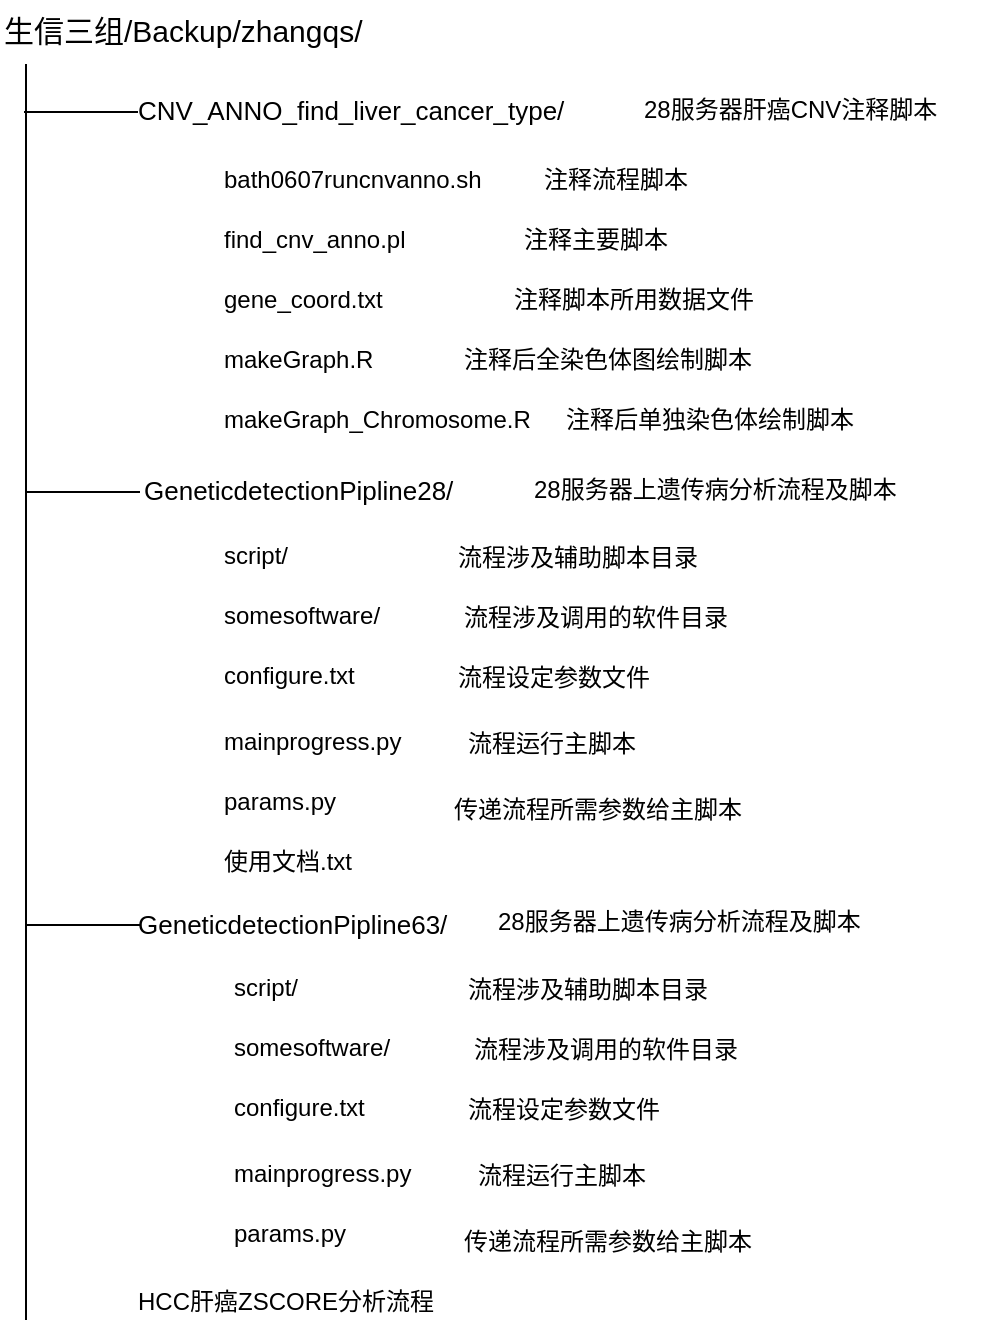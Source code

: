 <mxfile version="10.8.9" type="github"><diagram id="uSwHeNnN7k_FUcRtIJBM" name="Page-1"><mxGraphModel dx="1302" dy="756" grid="1" gridSize="10" guides="1" tooltips="1" connect="1" arrows="1" fold="1" page="1" pageScale="1" pageWidth="583" pageHeight="413" math="0" shadow="0"><root><mxCell id="0"/><mxCell id="1" parent="0"/><mxCell id="jwFbUUHp2pP8ieXxaINL-1" value="&lt;font style=&quot;font-size: 15px&quot;&gt;生信三组/Backup/zhangqs/&lt;/font&gt;" style="text;html=1;" vertex="1" parent="1"><mxGeometry x="10" y="10" width="170" height="30" as="geometry"/></mxCell><mxCell id="jwFbUUHp2pP8ieXxaINL-2" value="&lt;font style=&quot;font-size: 13px&quot;&gt;CNV_ANNO_find_liver_cancer_type/&lt;/font&gt;" style="text;html=1;" vertex="1" parent="1"><mxGeometry x="77" y="50.5" width="220" height="30" as="geometry"/></mxCell><mxCell id="jwFbUUHp2pP8ieXxaINL-3" value="28服务器肝癌CNV注释脚本" style="text;html=1;" vertex="1" parent="1"><mxGeometry x="330" y="51" width="170" height="30" as="geometry"/></mxCell><mxCell id="jwFbUUHp2pP8ieXxaINL-4" value="bath0607runcnvanno.sh" style="text;html=1;" vertex="1" parent="1"><mxGeometry x="120" y="86" width="150" height="30" as="geometry"/></mxCell><mxCell id="jwFbUUHp2pP8ieXxaINL-5" value="find_cnv_anno.pl" style="text;html=1;" vertex="1" parent="1"><mxGeometry x="120" y="116" width="120" height="30" as="geometry"/></mxCell><mxCell id="jwFbUUHp2pP8ieXxaINL-6" value="gene_coord.txt" style="text;html=1;" vertex="1" parent="1"><mxGeometry x="120" y="146" width="100" height="30" as="geometry"/></mxCell><mxCell id="jwFbUUHp2pP8ieXxaINL-7" value="makeGraph.R" style="text;html=1;" vertex="1" parent="1"><mxGeometry x="120" y="176" width="100" height="30" as="geometry"/></mxCell><mxCell id="jwFbUUHp2pP8ieXxaINL-8" value="makeGraph_Chromosome.R" style="text;html=1;" vertex="1" parent="1"><mxGeometry x="120" y="206" width="180" height="30" as="geometry"/></mxCell><mxCell id="jwFbUUHp2pP8ieXxaINL-9" value="&lt;font style=&quot;font-size: 13px&quot;&gt;GeneticdetectionPipline28/&lt;/font&gt;" style="text;html=1;" vertex="1" parent="1"><mxGeometry x="80" y="241" width="160" height="30" as="geometry"/></mxCell><mxCell id="jwFbUUHp2pP8ieXxaINL-10" value="script/" style="text;html=1;" vertex="1" parent="1"><mxGeometry x="120" y="274" width="60" height="30" as="geometry"/></mxCell><mxCell id="jwFbUUHp2pP8ieXxaINL-11" value="somesoftware/" style="text;html=1;" vertex="1" parent="1"><mxGeometry x="120" y="304" width="100" height="30" as="geometry"/></mxCell><mxCell id="jwFbUUHp2pP8ieXxaINL-12" value="configure.txt" style="text;html=1;" vertex="1" parent="1"><mxGeometry x="120" y="334" width="90" height="30" as="geometry"/></mxCell><mxCell id="jwFbUUHp2pP8ieXxaINL-13" value="mainprogress.py" style="text;html=1;" vertex="1" parent="1"><mxGeometry x="120" y="367" width="110" height="30" as="geometry"/></mxCell><mxCell id="jwFbUUHp2pP8ieXxaINL-14" value="params.py" style="text;html=1;" vertex="1" parent="1"><mxGeometry x="120" y="397" width="80" height="30" as="geometry"/></mxCell><mxCell id="jwFbUUHp2pP8ieXxaINL-15" value="使用文档.txt" style="text;html=1;" vertex="1" parent="1"><mxGeometry x="120" y="427" width="90" height="30" as="geometry"/></mxCell><mxCell id="jwFbUUHp2pP8ieXxaINL-16" value="&lt;font style=&quot;font-size: 13px&quot;&gt;GeneticdetectionPipline63/&lt;/font&gt;" style="text;html=1;" vertex="1" parent="1"><mxGeometry x="77" y="458" width="160" height="30" as="geometry"/></mxCell><mxCell id="jwFbUUHp2pP8ieXxaINL-17" value="HCC肝癌ZSCORE分析流程" style="text;html=1;" vertex="1" parent="1"><mxGeometry x="77" y="647" width="170" height="30" as="geometry"/></mxCell><mxCell id="jwFbUUHp2pP8ieXxaINL-18" value="注释流程脚本" style="text;html=1;" vertex="1" parent="1"><mxGeometry x="280" y="86" width="100" height="30" as="geometry"/></mxCell><mxCell id="jwFbUUHp2pP8ieXxaINL-19" value="注释主要脚本" style="text;html=1;" vertex="1" parent="1"><mxGeometry x="270" y="116" width="100" height="30" as="geometry"/></mxCell><mxCell id="jwFbUUHp2pP8ieXxaINL-20" value="注释脚本所用数据文件" style="text;html=1;" vertex="1" parent="1"><mxGeometry x="265" y="146" width="130" height="30" as="geometry"/></mxCell><mxCell id="jwFbUUHp2pP8ieXxaINL-21" value="注释后全染色体图绘制脚本" style="text;html=1;" vertex="1" parent="1"><mxGeometry x="240" y="176" width="170" height="30" as="geometry"/></mxCell><mxCell id="jwFbUUHp2pP8ieXxaINL-22" value="注释后单独染色体绘制脚本" style="text;html=1;" vertex="1" parent="1"><mxGeometry x="291" y="206" width="170" height="30" as="geometry"/></mxCell><mxCell id="jwFbUUHp2pP8ieXxaINL-23" value="" style="endArrow=none;html=1;" edge="1" parent="1"><mxGeometry width="50" height="50" relative="1" as="geometry"><mxPoint x="23" y="42" as="sourcePoint"/><mxPoint x="23" y="670" as="targetPoint"/></mxGeometry></mxCell><mxCell id="jwFbUUHp2pP8ieXxaINL-24" value="28服务器上遗传病分析流程及脚本" style="text;html=1;" vertex="1" parent="1"><mxGeometry x="275" y="241" width="210" height="30" as="geometry"/></mxCell><mxCell id="jwFbUUHp2pP8ieXxaINL-25" value="流程涉及辅助脚本目录" style="text;html=1;" vertex="1" parent="1"><mxGeometry x="237" y="275" width="150" height="30" as="geometry"/></mxCell><mxCell id="jwFbUUHp2pP8ieXxaINL-26" value="流程涉及调用的软件目录" style="text;html=1;" vertex="1" parent="1"><mxGeometry x="240" y="305" width="160" height="30" as="geometry"/></mxCell><mxCell id="jwFbUUHp2pP8ieXxaINL-27" value="流程设定参数文件" style="text;html=1;" vertex="1" parent="1"><mxGeometry x="237" y="335" width="120" height="30" as="geometry"/></mxCell><mxCell id="jwFbUUHp2pP8ieXxaINL-28" value="流程运行主脚本" style="text;html=1;" vertex="1" parent="1"><mxGeometry x="242" y="368" width="110" height="30" as="geometry"/></mxCell><mxCell id="jwFbUUHp2pP8ieXxaINL-29" value="传递流程所需参数给主脚本" style="text;html=1;" vertex="1" parent="1"><mxGeometry x="235" y="401" width="170" height="30" as="geometry"/></mxCell><mxCell id="jwFbUUHp2pP8ieXxaINL-30" value="" style="endArrow=none;html=1;entryX=0;entryY=0.5;entryDx=0;entryDy=0;" edge="1" parent="1"><mxGeometry width="50" height="50" relative="1" as="geometry"><mxPoint x="22" y="66" as="sourcePoint"/><mxPoint x="79" y="66" as="targetPoint"/></mxGeometry></mxCell><mxCell id="jwFbUUHp2pP8ieXxaINL-31" value="" style="endArrow=none;html=1;entryX=0;entryY=0.5;entryDx=0;entryDy=0;" edge="1" parent="1"><mxGeometry width="50" height="50" relative="1" as="geometry"><mxPoint x="23" y="256" as="sourcePoint"/><mxPoint x="80" y="256" as="targetPoint"/></mxGeometry></mxCell><mxCell id="jwFbUUHp2pP8ieXxaINL-32" value="" style="endArrow=none;html=1;entryX=0;entryY=0.5;entryDx=0;entryDy=0;" edge="1" parent="1"><mxGeometry width="50" height="50" relative="1" as="geometry"><mxPoint x="23" y="472.5" as="sourcePoint"/><mxPoint x="80" y="472.5" as="targetPoint"/></mxGeometry></mxCell><mxCell id="jwFbUUHp2pP8ieXxaINL-33" value="script/" style="text;html=1;" vertex="1" parent="1"><mxGeometry x="125" y="490" width="60" height="30" as="geometry"/></mxCell><mxCell id="jwFbUUHp2pP8ieXxaINL-34" value="somesoftware/" style="text;html=1;" vertex="1" parent="1"><mxGeometry x="125" y="520" width="100" height="30" as="geometry"/></mxCell><mxCell id="jwFbUUHp2pP8ieXxaINL-35" value="configure.txt" style="text;html=1;" vertex="1" parent="1"><mxGeometry x="125" y="550" width="90" height="30" as="geometry"/></mxCell><mxCell id="jwFbUUHp2pP8ieXxaINL-36" value="mainprogress.py" style="text;html=1;" vertex="1" parent="1"><mxGeometry x="125" y="583" width="110" height="30" as="geometry"/></mxCell><mxCell id="jwFbUUHp2pP8ieXxaINL-37" value="params.py" style="text;html=1;" vertex="1" parent="1"><mxGeometry x="125" y="613" width="80" height="30" as="geometry"/></mxCell><mxCell id="jwFbUUHp2pP8ieXxaINL-38" value="流程涉及辅助脚本目录" style="text;html=1;" vertex="1" parent="1"><mxGeometry x="242" y="491" width="150" height="30" as="geometry"/></mxCell><mxCell id="jwFbUUHp2pP8ieXxaINL-39" value="流程涉及调用的软件目录" style="text;html=1;" vertex="1" parent="1"><mxGeometry x="245" y="521" width="160" height="30" as="geometry"/></mxCell><mxCell id="jwFbUUHp2pP8ieXxaINL-40" value="流程设定参数文件" style="text;html=1;" vertex="1" parent="1"><mxGeometry x="242" y="551" width="120" height="30" as="geometry"/></mxCell><mxCell id="jwFbUUHp2pP8ieXxaINL-41" value="流程运行主脚本" style="text;html=1;" vertex="1" parent="1"><mxGeometry x="247" y="584" width="110" height="30" as="geometry"/></mxCell><mxCell id="jwFbUUHp2pP8ieXxaINL-42" value="传递流程所需参数给主脚本" style="text;html=1;" vertex="1" parent="1"><mxGeometry x="240" y="617" width="170" height="30" as="geometry"/></mxCell><mxCell id="jwFbUUHp2pP8ieXxaINL-63" value="28服务器上遗传病分析流程及脚本" style="text;html=1;" vertex="1" parent="1"><mxGeometry x="257" y="457" width="210" height="30" as="geometry"/></mxCell></root></mxGraphModel></diagram></mxfile>